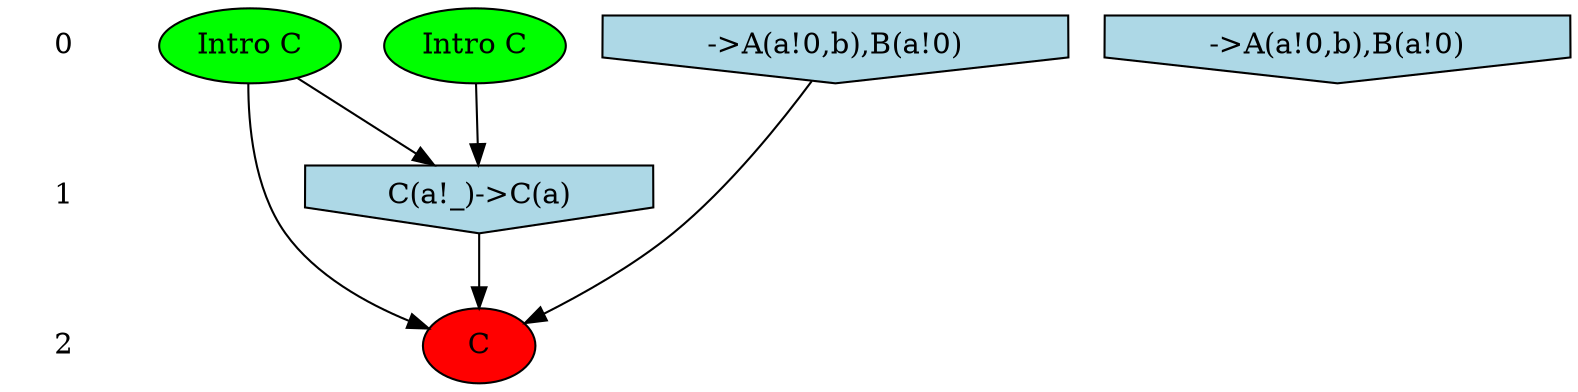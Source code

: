 /* Compression of 2 causal flows obtained in average at 2.705247E-01 t.u */
/* Compressed causal flows were: [8;4] */
digraph G{
 ranksep=.5 ; 
{ rank = same ; "0" [shape=plaintext] ; node_1 [label ="Intro C", style=filled,fillcolor=green] ;
node_2 [label ="Intro C", style=filled,fillcolor=green] ;
node_4 [label="->A(a!0,b),B(a!0)", shape=invhouse, style=filled, fillcolor = lightblue] ;
node_5 [label="->A(a!0,b),B(a!0)", shape=invhouse, style=filled, fillcolor = lightblue] ;
}
{ rank = same ; "1" [shape=plaintext] ; node_3 [label="C(a!_)->C(a)", shape=invhouse, style=filled, fillcolor = lightblue] ;
}
{ rank = same ; "2" [shape=plaintext] ; node_6 [label ="C", style=filled, fillcolor=red] ;
}
"0" -> "1" [style="invis"]; 
"1" -> "2" [style="invis"]; 
node_1 -> node_3
node_2 -> node_3
node_1 -> node_6
node_3 -> node_6
node_5 -> node_6
}
/*
 Dot generation time: 0.000000
*/